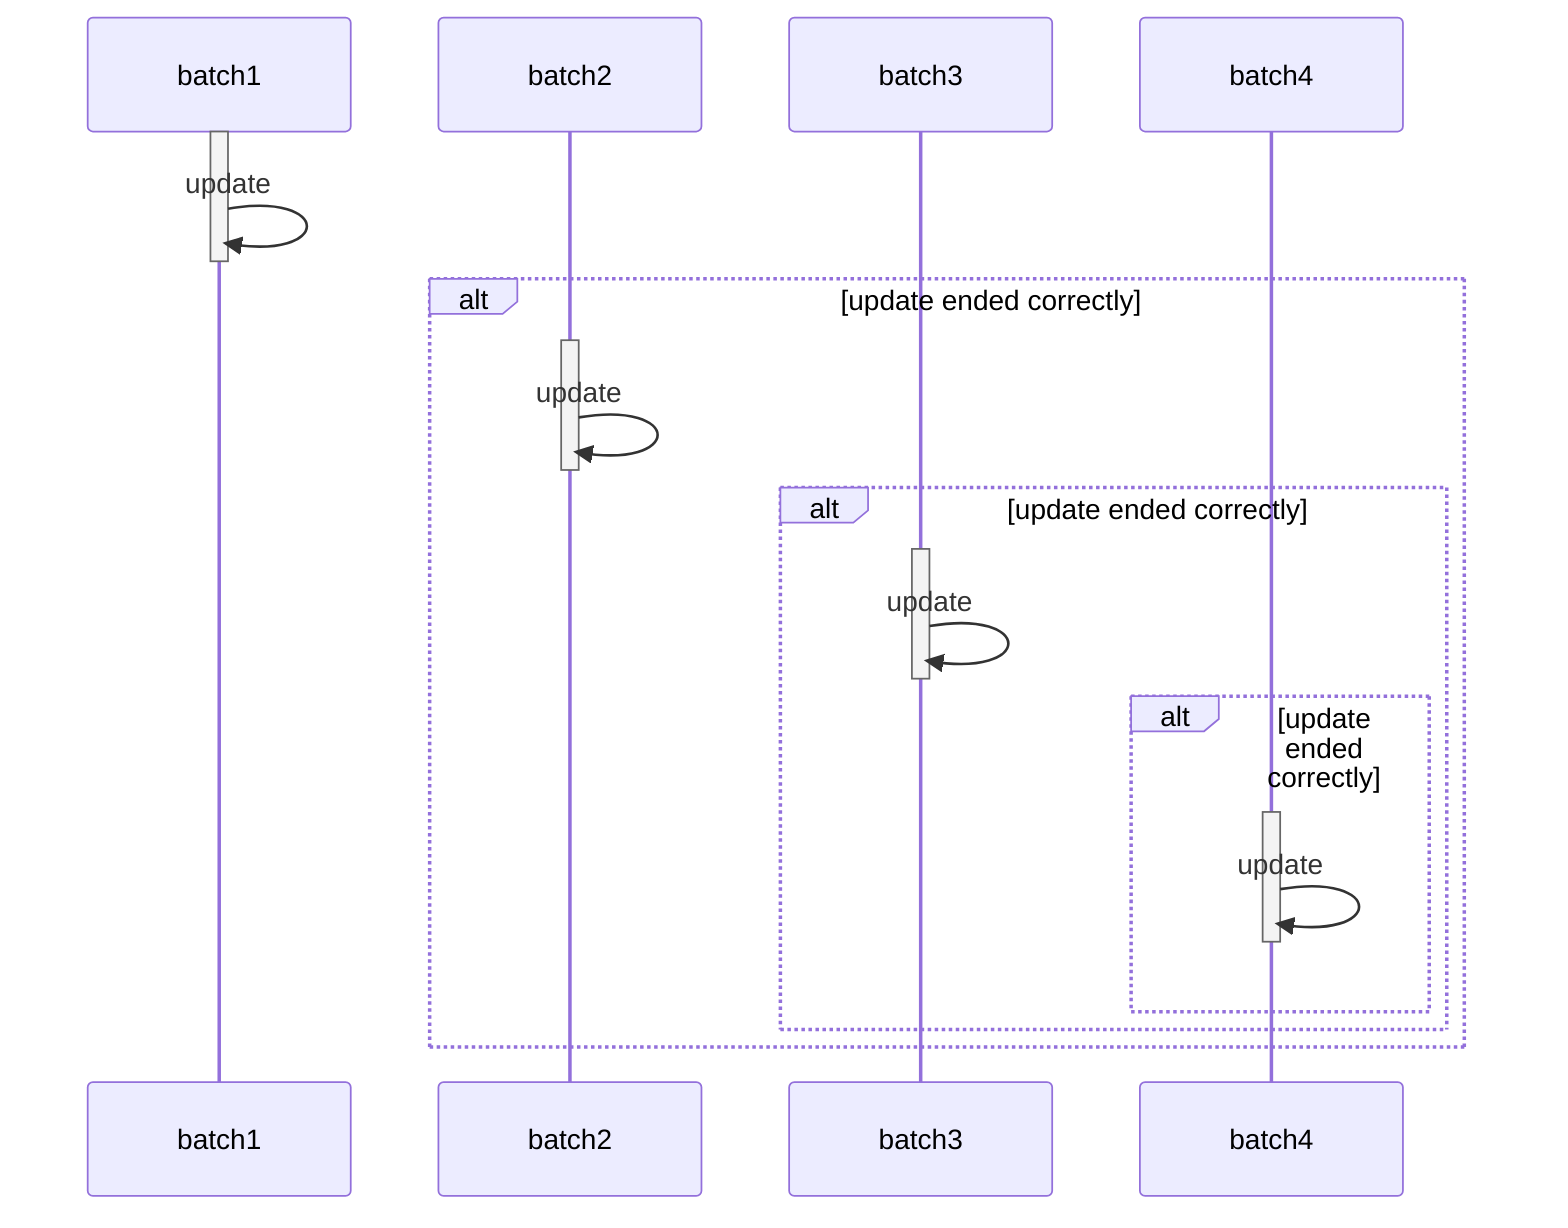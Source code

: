 sequenceDiagram
participant batch1
participant batch2
participant batch3
participant batch4
activate batch1
batch1 ->> batch1: update
deactivate batch1
alt update ended correctly
activate batch2
batch2 ->> batch2: update
deactivate batch2
alt update ended correctly
activate batch3
batch3 ->> batch3: update
deactivate batch3
alt update ended correctly
activate batch4
batch4 ->> batch4: update
deactivate batch4
end
end
end